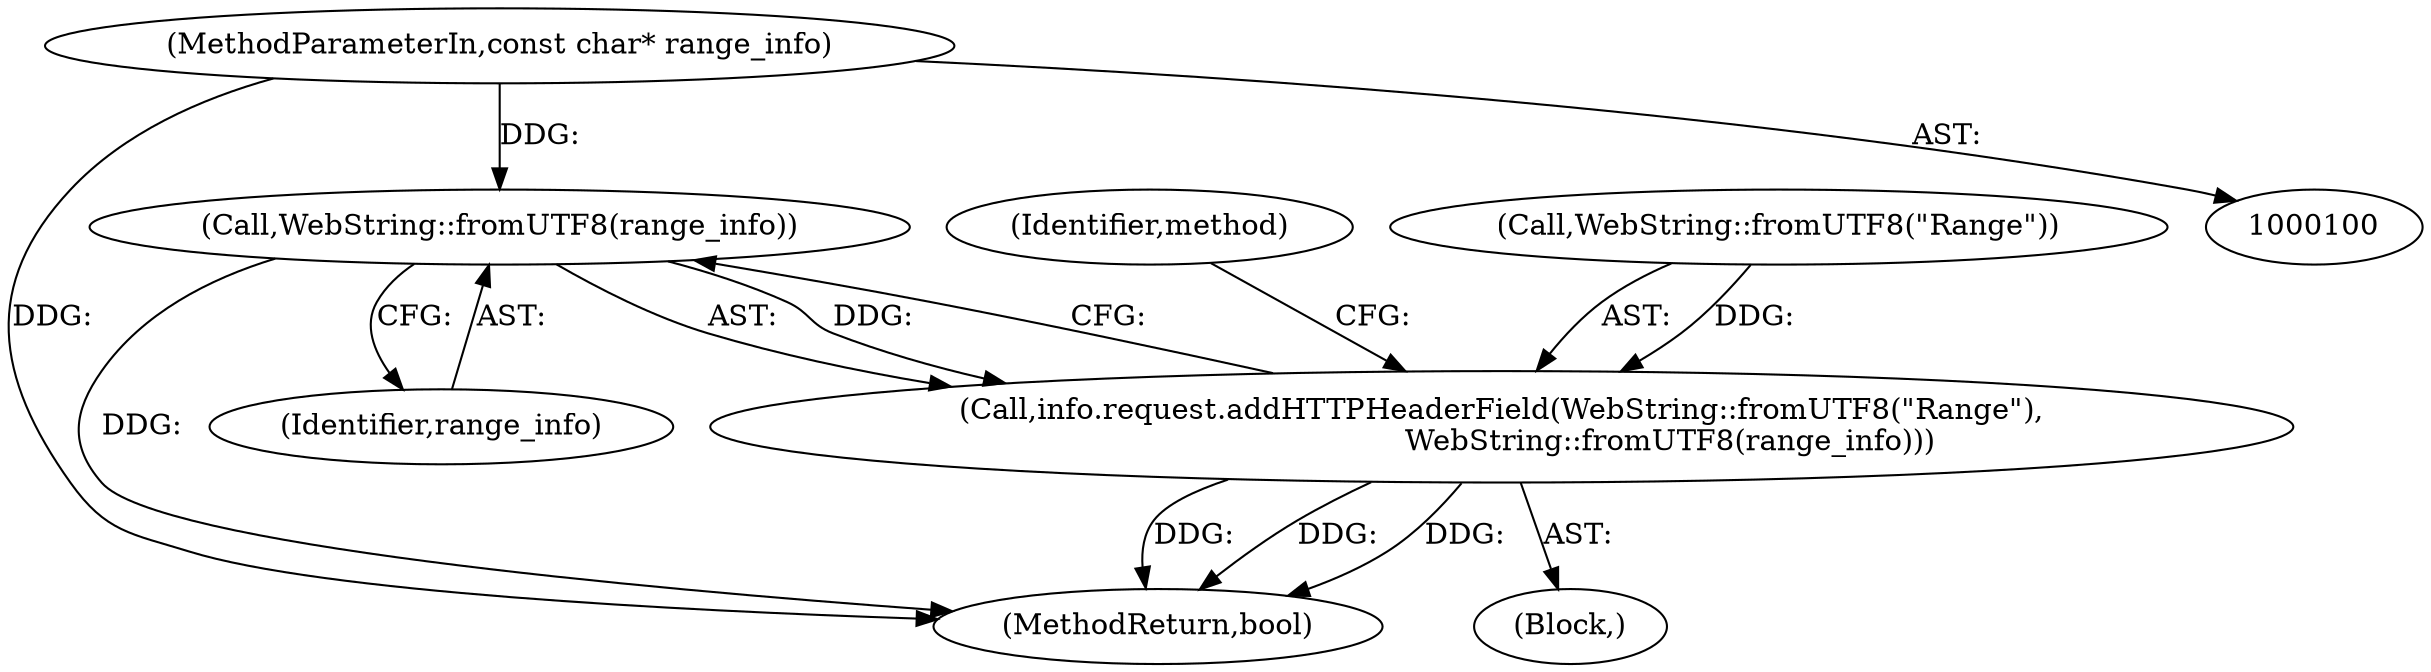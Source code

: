 digraph "0_Chrome_ea3d1d84be3d6f97bf50e76511c9e26af6895533_40@pointer" {
"1000149" [label="(Call,WebString::fromUTF8(range_info))"];
"1000107" [label="(MethodParameterIn,const char* range_info)"];
"1000146" [label="(Call,info.request.addHTTPHeaderField(WebString::fromUTF8(\"Range\"),\n                                    WebString::fromUTF8(range_info)))"];
"1000154" [label="(Identifier,method)"];
"1000107" [label="(MethodParameterIn,const char* range_info)"];
"1000150" [label="(Identifier,range_info)"];
"1000147" [label="(Call,WebString::fromUTF8(\"Range\"))"];
"1000149" [label="(Call,WebString::fromUTF8(range_info))"];
"1000209" [label="(MethodReturn,bool)"];
"1000145" [label="(Block,)"];
"1000146" [label="(Call,info.request.addHTTPHeaderField(WebString::fromUTF8(\"Range\"),\n                                    WebString::fromUTF8(range_info)))"];
"1000149" -> "1000146"  [label="AST: "];
"1000149" -> "1000150"  [label="CFG: "];
"1000150" -> "1000149"  [label="AST: "];
"1000146" -> "1000149"  [label="CFG: "];
"1000149" -> "1000209"  [label="DDG: "];
"1000149" -> "1000146"  [label="DDG: "];
"1000107" -> "1000149"  [label="DDG: "];
"1000107" -> "1000100"  [label="AST: "];
"1000107" -> "1000209"  [label="DDG: "];
"1000146" -> "1000145"  [label="AST: "];
"1000147" -> "1000146"  [label="AST: "];
"1000154" -> "1000146"  [label="CFG: "];
"1000146" -> "1000209"  [label="DDG: "];
"1000146" -> "1000209"  [label="DDG: "];
"1000146" -> "1000209"  [label="DDG: "];
"1000147" -> "1000146"  [label="DDG: "];
}
